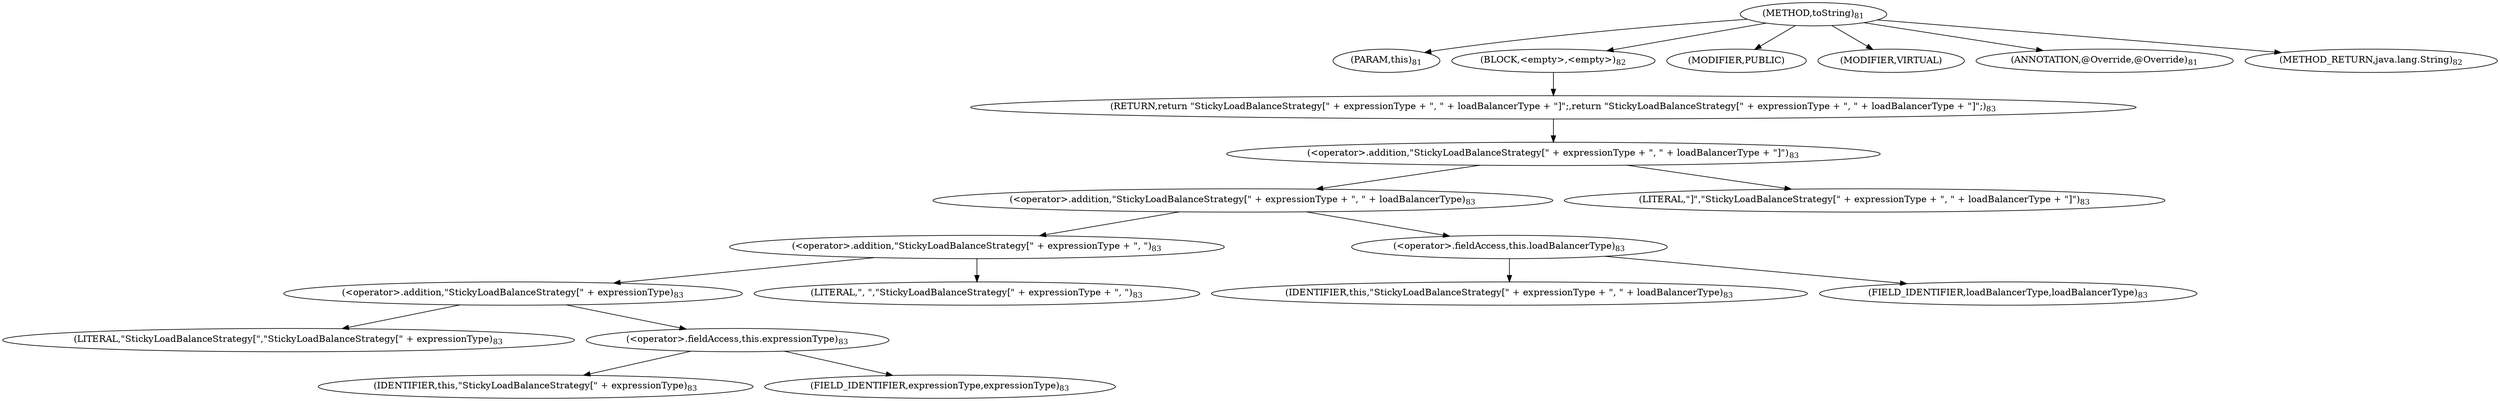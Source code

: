 digraph "toString" {  
"158" [label = <(METHOD,toString)<SUB>81</SUB>> ]
"159" [label = <(PARAM,this)<SUB>81</SUB>> ]
"160" [label = <(BLOCK,&lt;empty&gt;,&lt;empty&gt;)<SUB>82</SUB>> ]
"161" [label = <(RETURN,return &quot;StickyLoadBalanceStrategy[&quot; + expressionType + &quot;, &quot; + loadBalancerType + &quot;]&quot;;,return &quot;StickyLoadBalanceStrategy[&quot; + expressionType + &quot;, &quot; + loadBalancerType + &quot;]&quot;;)<SUB>83</SUB>> ]
"162" [label = <(&lt;operator&gt;.addition,&quot;StickyLoadBalanceStrategy[&quot; + expressionType + &quot;, &quot; + loadBalancerType + &quot;]&quot;)<SUB>83</SUB>> ]
"163" [label = <(&lt;operator&gt;.addition,&quot;StickyLoadBalanceStrategy[&quot; + expressionType + &quot;, &quot; + loadBalancerType)<SUB>83</SUB>> ]
"164" [label = <(&lt;operator&gt;.addition,&quot;StickyLoadBalanceStrategy[&quot; + expressionType + &quot;, &quot;)<SUB>83</SUB>> ]
"165" [label = <(&lt;operator&gt;.addition,&quot;StickyLoadBalanceStrategy[&quot; + expressionType)<SUB>83</SUB>> ]
"166" [label = <(LITERAL,&quot;StickyLoadBalanceStrategy[&quot;,&quot;StickyLoadBalanceStrategy[&quot; + expressionType)<SUB>83</SUB>> ]
"167" [label = <(&lt;operator&gt;.fieldAccess,this.expressionType)<SUB>83</SUB>> ]
"168" [label = <(IDENTIFIER,this,&quot;StickyLoadBalanceStrategy[&quot; + expressionType)<SUB>83</SUB>> ]
"169" [label = <(FIELD_IDENTIFIER,expressionType,expressionType)<SUB>83</SUB>> ]
"170" [label = <(LITERAL,&quot;, &quot;,&quot;StickyLoadBalanceStrategy[&quot; + expressionType + &quot;, &quot;)<SUB>83</SUB>> ]
"171" [label = <(&lt;operator&gt;.fieldAccess,this.loadBalancerType)<SUB>83</SUB>> ]
"172" [label = <(IDENTIFIER,this,&quot;StickyLoadBalanceStrategy[&quot; + expressionType + &quot;, &quot; + loadBalancerType)<SUB>83</SUB>> ]
"173" [label = <(FIELD_IDENTIFIER,loadBalancerType,loadBalancerType)<SUB>83</SUB>> ]
"174" [label = <(LITERAL,&quot;]&quot;,&quot;StickyLoadBalanceStrategy[&quot; + expressionType + &quot;, &quot; + loadBalancerType + &quot;]&quot;)<SUB>83</SUB>> ]
"175" [label = <(MODIFIER,PUBLIC)> ]
"176" [label = <(MODIFIER,VIRTUAL)> ]
"177" [label = <(ANNOTATION,@Override,@Override)<SUB>81</SUB>> ]
"178" [label = <(METHOD_RETURN,java.lang.String)<SUB>82</SUB>> ]
  "158" -> "159" 
  "158" -> "160" 
  "158" -> "175" 
  "158" -> "176" 
  "158" -> "177" 
  "158" -> "178" 
  "160" -> "161" 
  "161" -> "162" 
  "162" -> "163" 
  "162" -> "174" 
  "163" -> "164" 
  "163" -> "171" 
  "164" -> "165" 
  "164" -> "170" 
  "165" -> "166" 
  "165" -> "167" 
  "167" -> "168" 
  "167" -> "169" 
  "171" -> "172" 
  "171" -> "173" 
}
